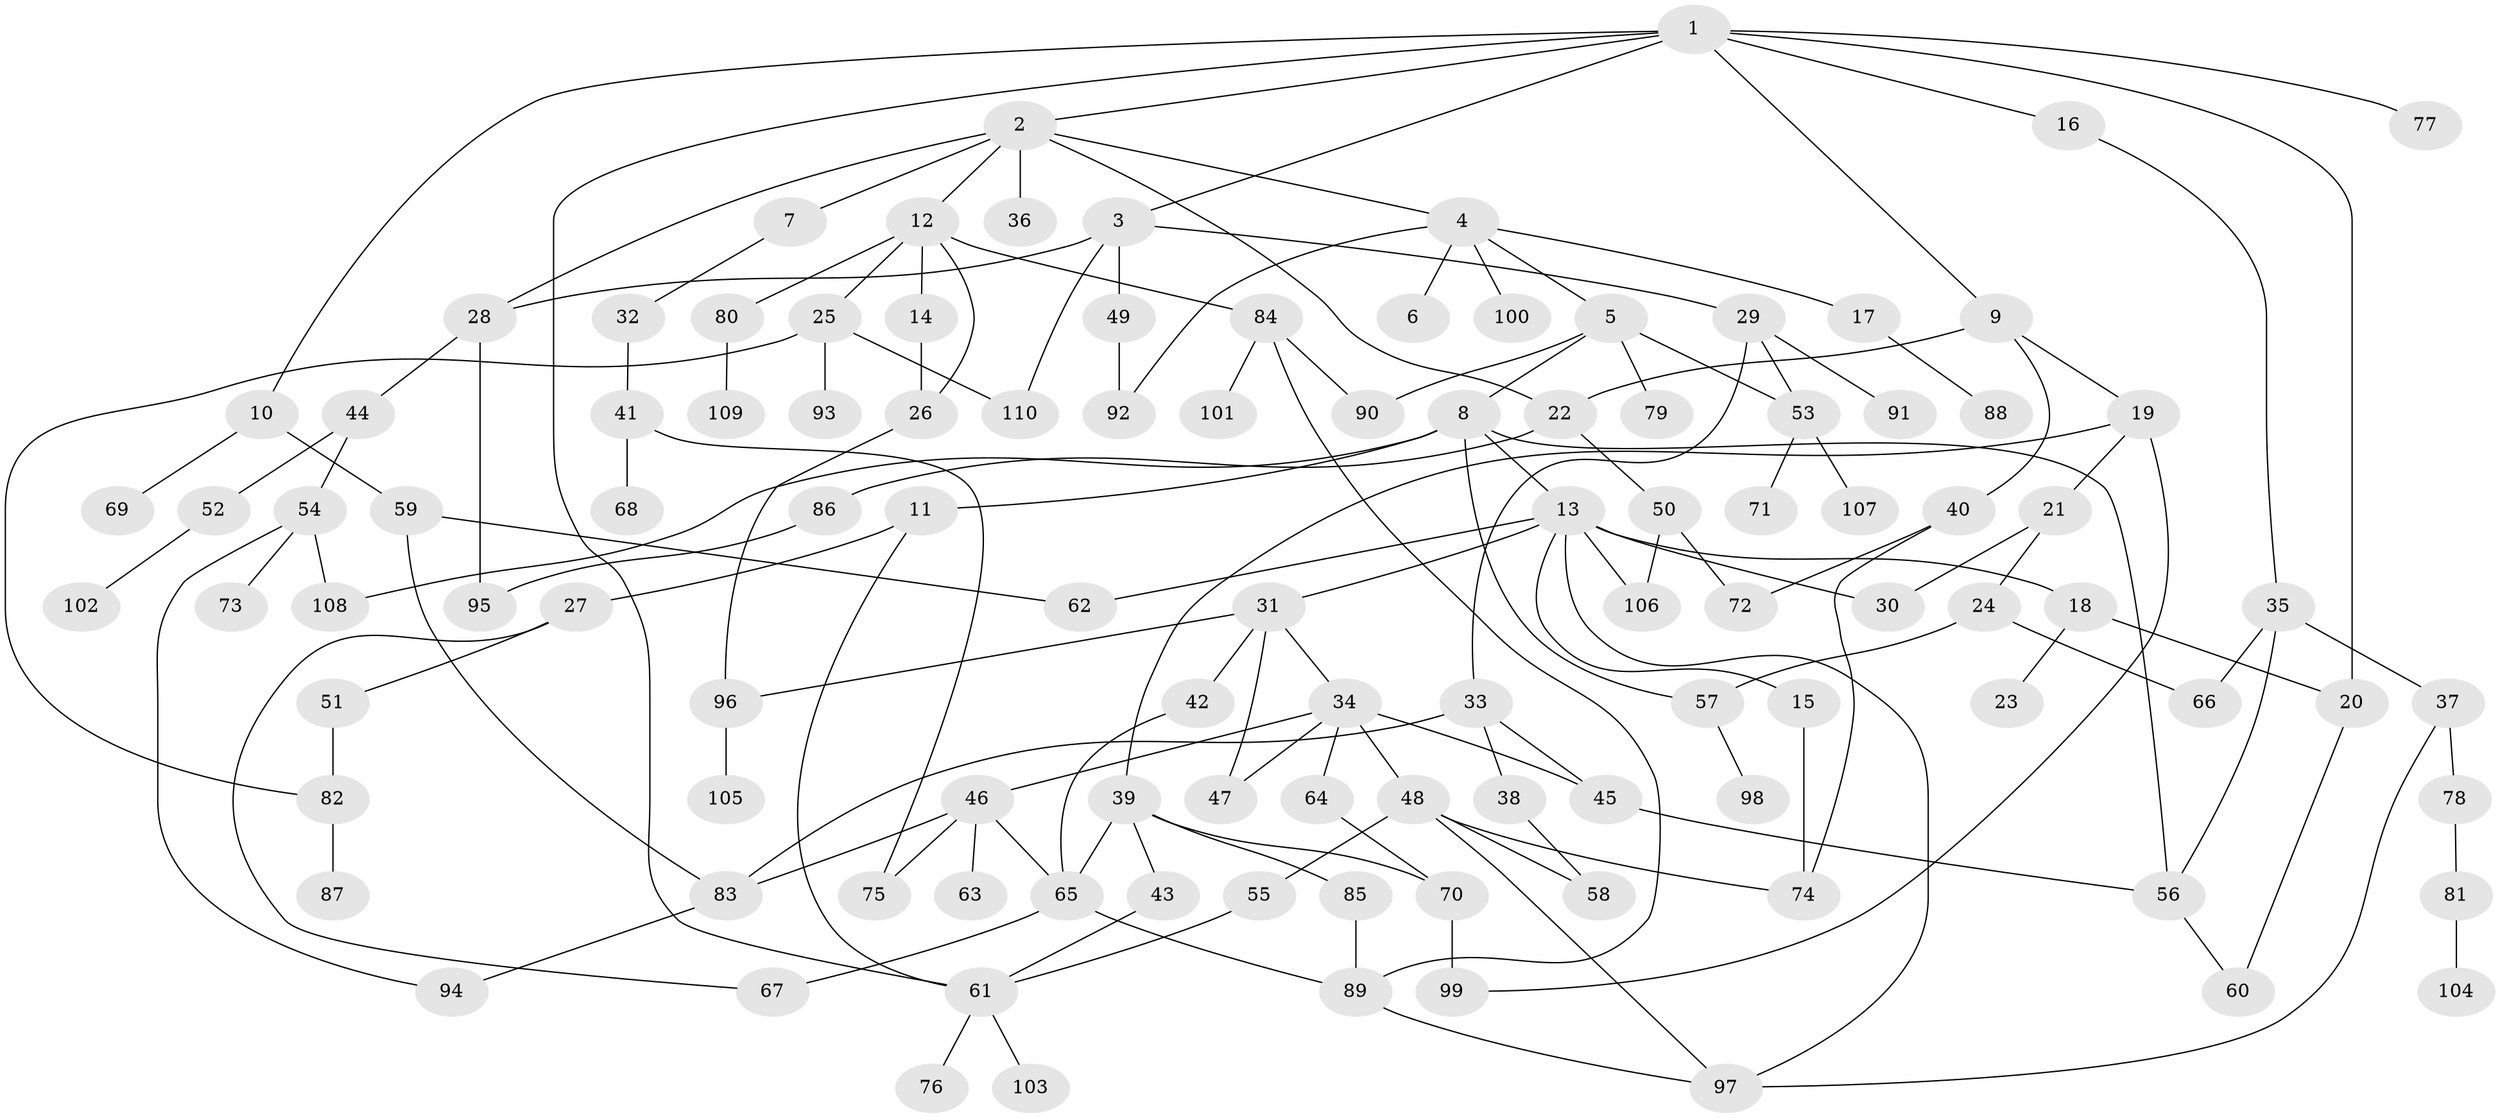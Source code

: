 // coarse degree distribution, {9: 0.01282051282051282, 11: 0.01282051282051282, 7: 0.01282051282051282, 5: 0.07692307692307693, 1: 0.28205128205128205, 2: 0.2692307692307692, 12: 0.01282051282051282, 4: 0.14102564102564102, 8: 0.02564102564102564, 3: 0.11538461538461539, 6: 0.038461538461538464}
// Generated by graph-tools (version 1.1) at 2025/51/02/27/25 19:51:41]
// undirected, 110 vertices, 152 edges
graph export_dot {
graph [start="1"]
  node [color=gray90,style=filled];
  1;
  2;
  3;
  4;
  5;
  6;
  7;
  8;
  9;
  10;
  11;
  12;
  13;
  14;
  15;
  16;
  17;
  18;
  19;
  20;
  21;
  22;
  23;
  24;
  25;
  26;
  27;
  28;
  29;
  30;
  31;
  32;
  33;
  34;
  35;
  36;
  37;
  38;
  39;
  40;
  41;
  42;
  43;
  44;
  45;
  46;
  47;
  48;
  49;
  50;
  51;
  52;
  53;
  54;
  55;
  56;
  57;
  58;
  59;
  60;
  61;
  62;
  63;
  64;
  65;
  66;
  67;
  68;
  69;
  70;
  71;
  72;
  73;
  74;
  75;
  76;
  77;
  78;
  79;
  80;
  81;
  82;
  83;
  84;
  85;
  86;
  87;
  88;
  89;
  90;
  91;
  92;
  93;
  94;
  95;
  96;
  97;
  98;
  99;
  100;
  101;
  102;
  103;
  104;
  105;
  106;
  107;
  108;
  109;
  110;
  1 -- 2;
  1 -- 3;
  1 -- 9;
  1 -- 10;
  1 -- 16;
  1 -- 77;
  1 -- 61;
  1 -- 20;
  2 -- 4;
  2 -- 7;
  2 -- 12;
  2 -- 22;
  2 -- 36;
  2 -- 28;
  3 -- 28;
  3 -- 29;
  3 -- 49;
  3 -- 110;
  4 -- 5;
  4 -- 6;
  4 -- 17;
  4 -- 100;
  4 -- 92;
  5 -- 8;
  5 -- 53;
  5 -- 79;
  5 -- 90;
  7 -- 32;
  8 -- 11;
  8 -- 13;
  8 -- 57;
  8 -- 108;
  8 -- 56;
  9 -- 19;
  9 -- 40;
  9 -- 22;
  10 -- 59;
  10 -- 69;
  11 -- 27;
  11 -- 61;
  12 -- 14;
  12 -- 25;
  12 -- 80;
  12 -- 84;
  12 -- 26;
  13 -- 15;
  13 -- 18;
  13 -- 30;
  13 -- 31;
  13 -- 106;
  13 -- 97;
  13 -- 62;
  14 -- 26;
  15 -- 74;
  16 -- 35;
  17 -- 88;
  18 -- 20;
  18 -- 23;
  19 -- 21;
  19 -- 39;
  19 -- 99;
  20 -- 60;
  21 -- 24;
  21 -- 30;
  22 -- 50;
  22 -- 86;
  24 -- 66;
  24 -- 57;
  25 -- 93;
  25 -- 110;
  25 -- 82;
  26 -- 96;
  27 -- 51;
  27 -- 67;
  28 -- 44;
  28 -- 95;
  29 -- 33;
  29 -- 91;
  29 -- 53;
  31 -- 34;
  31 -- 42;
  31 -- 96;
  31 -- 47;
  32 -- 41;
  33 -- 38;
  33 -- 83;
  33 -- 45;
  34 -- 45;
  34 -- 46;
  34 -- 47;
  34 -- 48;
  34 -- 64;
  35 -- 37;
  35 -- 56;
  35 -- 66;
  37 -- 78;
  37 -- 97;
  38 -- 58;
  39 -- 43;
  39 -- 70;
  39 -- 85;
  39 -- 65;
  40 -- 72;
  40 -- 74;
  41 -- 68;
  41 -- 75;
  42 -- 65;
  43 -- 61;
  44 -- 52;
  44 -- 54;
  45 -- 56;
  46 -- 63;
  46 -- 65;
  46 -- 75;
  46 -- 83;
  48 -- 55;
  48 -- 58;
  48 -- 97;
  48 -- 74;
  49 -- 92;
  50 -- 106;
  50 -- 72;
  51 -- 82;
  52 -- 102;
  53 -- 71;
  53 -- 107;
  54 -- 73;
  54 -- 94;
  54 -- 108;
  55 -- 61;
  56 -- 60;
  57 -- 98;
  59 -- 62;
  59 -- 83;
  61 -- 76;
  61 -- 103;
  64 -- 70;
  65 -- 67;
  65 -- 89;
  70 -- 99;
  78 -- 81;
  80 -- 109;
  81 -- 104;
  82 -- 87;
  83 -- 94;
  84 -- 101;
  84 -- 89;
  84 -- 90;
  85 -- 89;
  86 -- 95;
  89 -- 97;
  96 -- 105;
}
